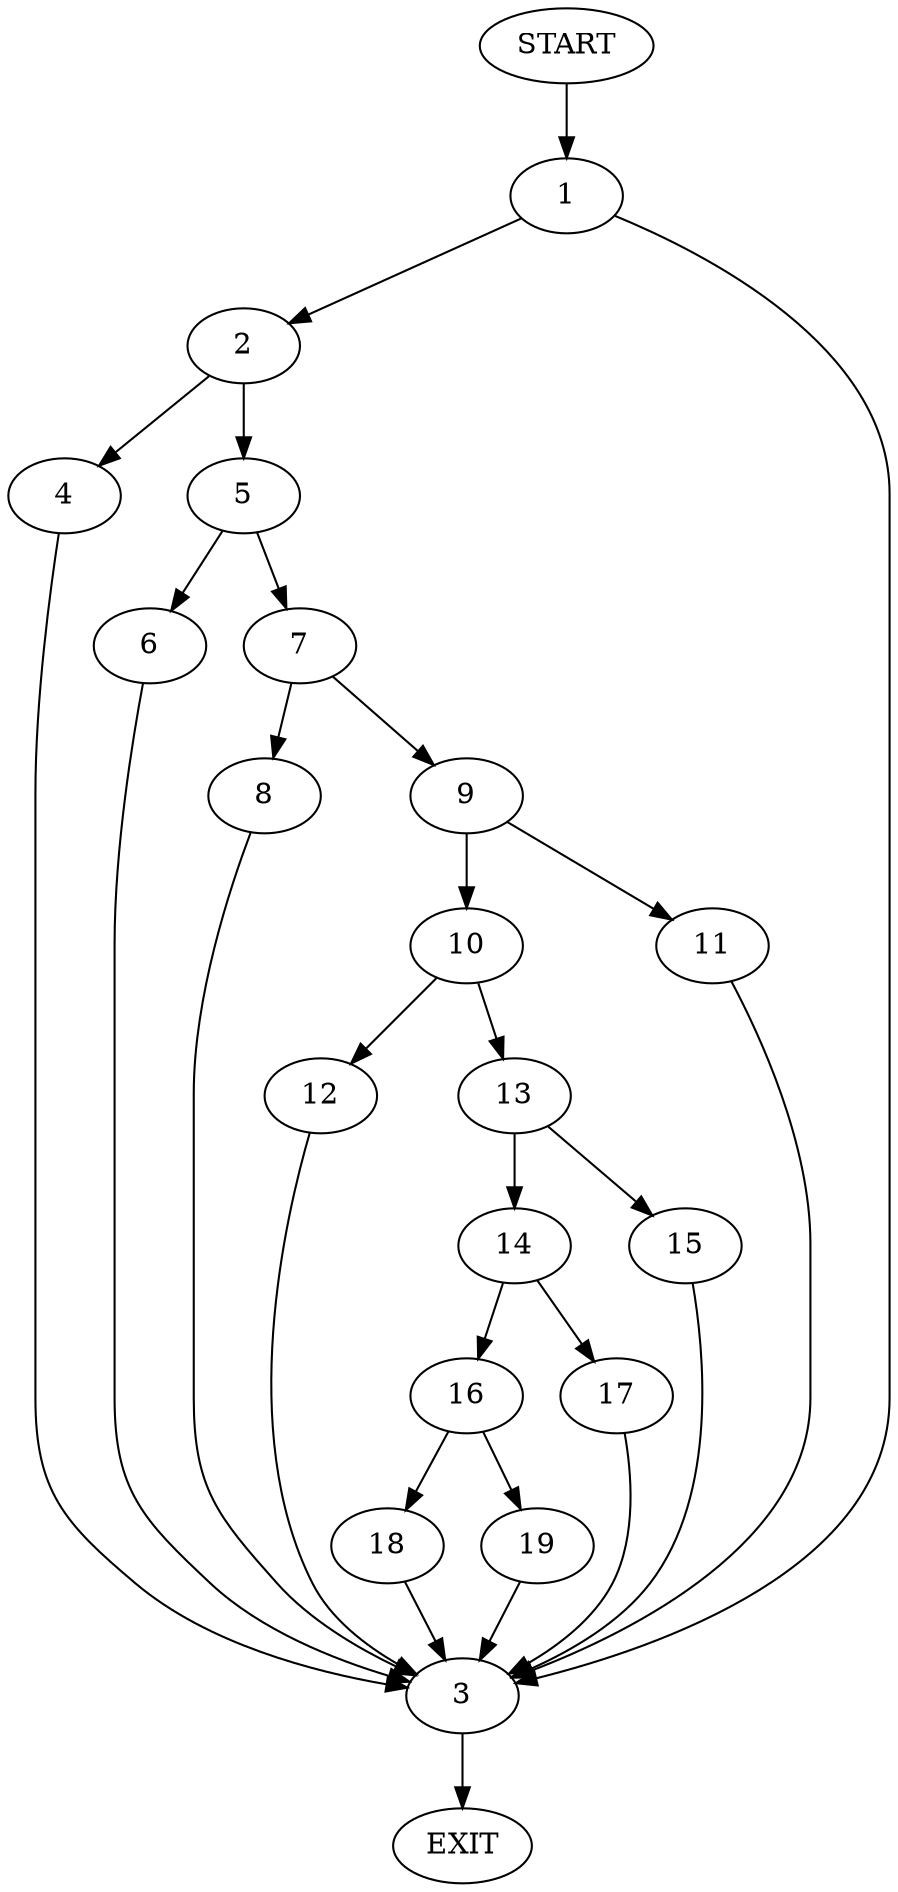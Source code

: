 digraph {
0 [label="START"]
20 [label="EXIT"]
0 -> 1
1 -> 2
1 -> 3
2 -> 4
2 -> 5
3 -> 20
4 -> 3
5 -> 6
5 -> 7
7 -> 8
7 -> 9
6 -> 3
8 -> 3
9 -> 10
9 -> 11
11 -> 3
10 -> 12
10 -> 13
12 -> 3
13 -> 14
13 -> 15
15 -> 3
14 -> 16
14 -> 17
16 -> 18
16 -> 19
17 -> 3
19 -> 3
18 -> 3
}

